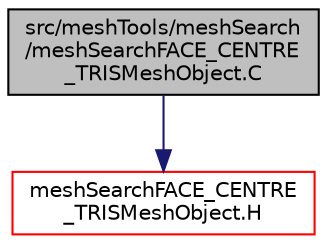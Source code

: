 digraph "src/meshTools/meshSearch/meshSearchFACE_CENTRE_TRISMeshObject.C"
{
  bgcolor="transparent";
  edge [fontname="Helvetica",fontsize="10",labelfontname="Helvetica",labelfontsize="10"];
  node [fontname="Helvetica",fontsize="10",shape=record];
  Node1 [label="src/meshTools/meshSearch\l/meshSearchFACE_CENTRE\l_TRISMeshObject.C",height=0.2,width=0.4,color="black", fillcolor="grey75", style="filled", fontcolor="black"];
  Node1 -> Node2 [color="midnightblue",fontsize="10",style="solid",fontname="Helvetica"];
  Node2 [label="meshSearchFACE_CENTRE\l_TRISMeshObject.H",height=0.2,width=0.4,color="red",URL="$a07417.html"];
}
